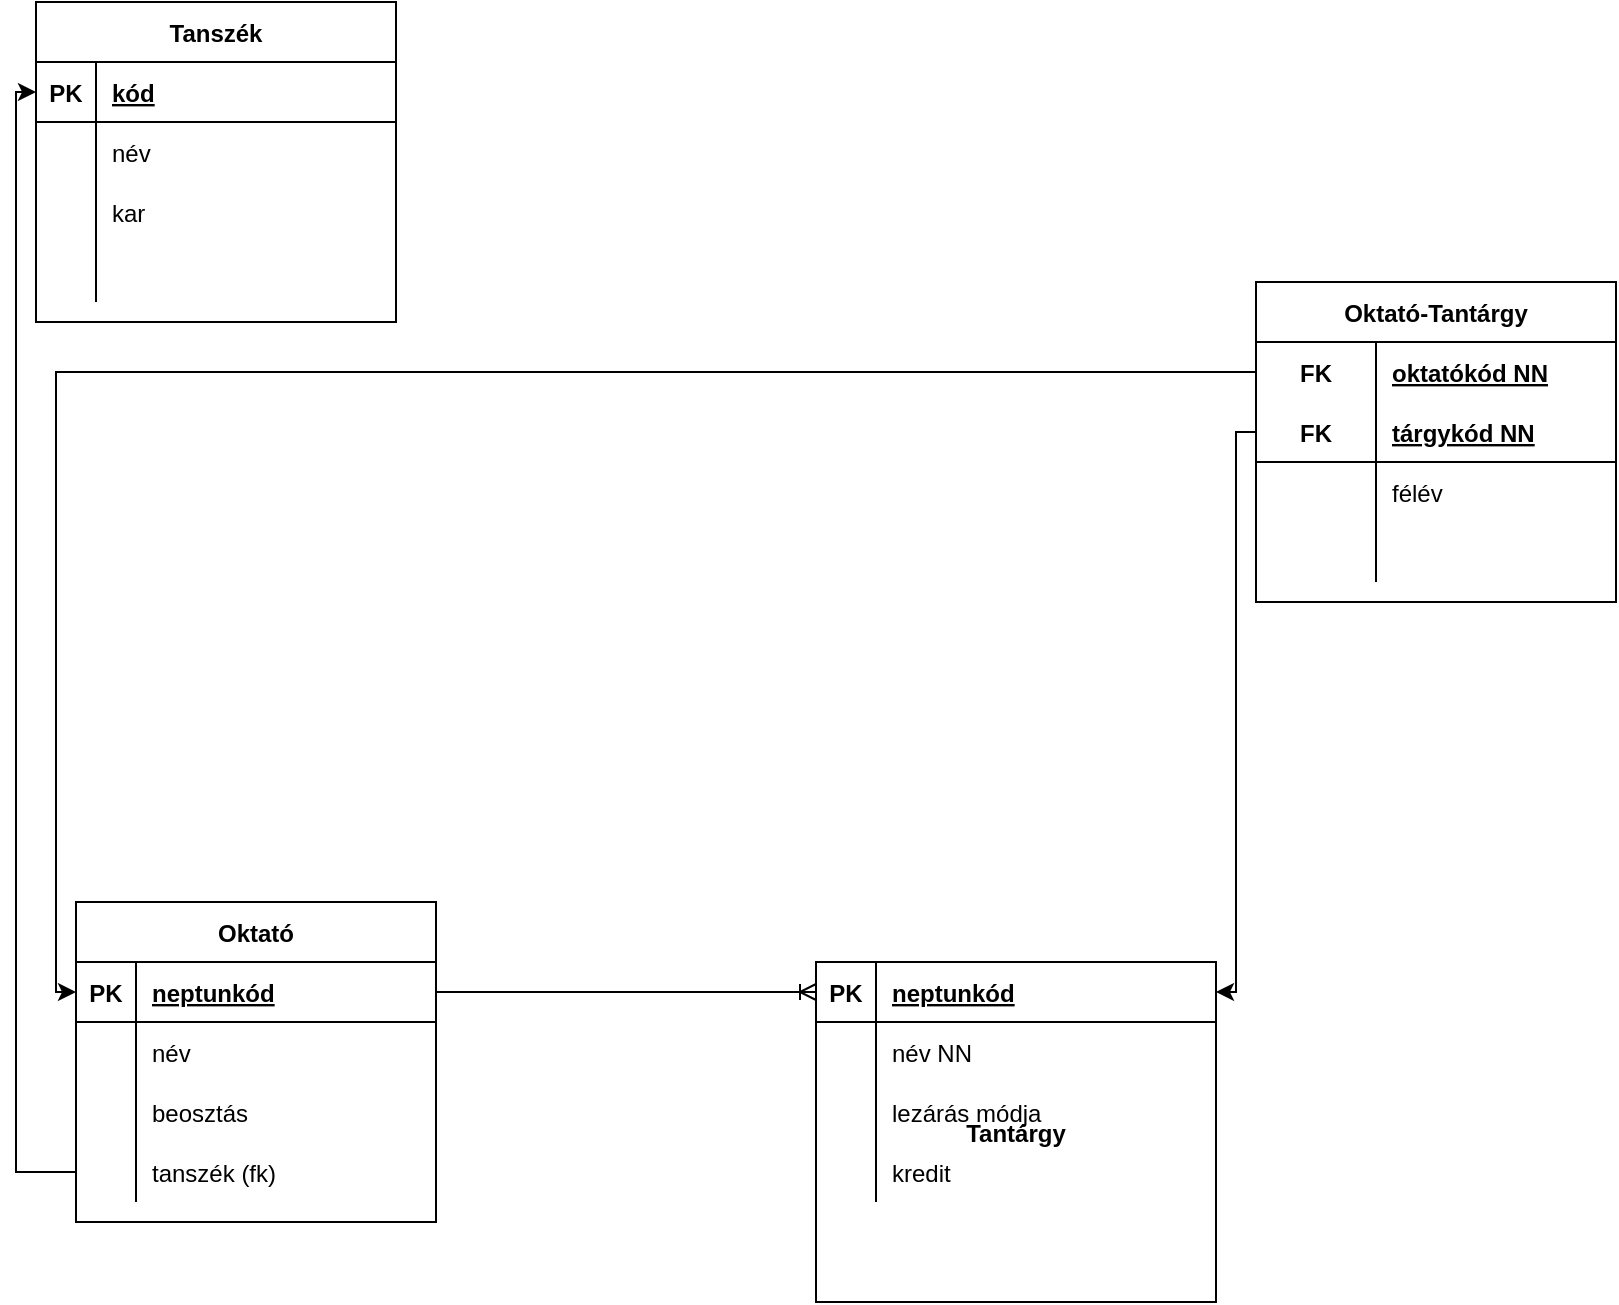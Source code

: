 <mxfile version="20.4.0" type="device"><diagram id="kjzOaBpKX7jb3DSEG2DN" name="1 oldal"><mxGraphModel dx="1422" dy="794" grid="1" gridSize="10" guides="1" tooltips="1" connect="1" arrows="1" fold="1" page="1" pageScale="1" pageWidth="827" pageHeight="1169" math="0" shadow="0"><root><mxCell id="0"/><mxCell id="1" parent="0"/><mxCell id="8bx0E2_gnFYPOQXaInxf-36" style="edgeStyle=orthogonalEdgeStyle;rounded=0;orthogonalLoop=1;jettySize=auto;html=1;exitX=0.5;exitY=1;exitDx=0;exitDy=0;" edge="1" parent="1"><mxGeometry relative="1" as="geometry"><mxPoint x="300" y="600" as="sourcePoint"/><mxPoint x="300" y="600" as="targetPoint"/></mxGeometry></mxCell><mxCell id="8bx0E2_gnFYPOQXaInxf-51" value="Tanszék" style="shape=table;startSize=30;container=1;collapsible=1;childLayout=tableLayout;fixedRows=1;rowLines=0;fontStyle=1;align=center;resizeLast=1;" vertex="1" parent="1"><mxGeometry x="50" y="20" width="180" height="160" as="geometry"/></mxCell><mxCell id="8bx0E2_gnFYPOQXaInxf-52" value="" style="shape=tableRow;horizontal=0;startSize=0;swimlaneHead=0;swimlaneBody=0;fillColor=none;collapsible=0;dropTarget=0;points=[[0,0.5],[1,0.5]];portConstraint=eastwest;top=0;left=0;right=0;bottom=1;" vertex="1" parent="8bx0E2_gnFYPOQXaInxf-51"><mxGeometry y="30" width="180" height="30" as="geometry"/></mxCell><mxCell id="8bx0E2_gnFYPOQXaInxf-53" value="PK" style="shape=partialRectangle;connectable=0;fillColor=none;top=0;left=0;bottom=0;right=0;fontStyle=1;overflow=hidden;" vertex="1" parent="8bx0E2_gnFYPOQXaInxf-52"><mxGeometry width="30" height="30" as="geometry"><mxRectangle width="30" height="30" as="alternateBounds"/></mxGeometry></mxCell><mxCell id="8bx0E2_gnFYPOQXaInxf-54" value="kód" style="shape=partialRectangle;connectable=0;fillColor=none;top=0;left=0;bottom=0;right=0;align=left;spacingLeft=6;fontStyle=5;overflow=hidden;" vertex="1" parent="8bx0E2_gnFYPOQXaInxf-52"><mxGeometry x="30" width="150" height="30" as="geometry"><mxRectangle width="150" height="30" as="alternateBounds"/></mxGeometry></mxCell><mxCell id="8bx0E2_gnFYPOQXaInxf-55" value="" style="shape=tableRow;horizontal=0;startSize=0;swimlaneHead=0;swimlaneBody=0;fillColor=none;collapsible=0;dropTarget=0;points=[[0,0.5],[1,0.5]];portConstraint=eastwest;top=0;left=0;right=0;bottom=0;" vertex="1" parent="8bx0E2_gnFYPOQXaInxf-51"><mxGeometry y="60" width="180" height="30" as="geometry"/></mxCell><mxCell id="8bx0E2_gnFYPOQXaInxf-56" value="" style="shape=partialRectangle;connectable=0;fillColor=none;top=0;left=0;bottom=0;right=0;editable=1;overflow=hidden;" vertex="1" parent="8bx0E2_gnFYPOQXaInxf-55"><mxGeometry width="30" height="30" as="geometry"><mxRectangle width="30" height="30" as="alternateBounds"/></mxGeometry></mxCell><mxCell id="8bx0E2_gnFYPOQXaInxf-57" value="név" style="shape=partialRectangle;connectable=0;fillColor=none;top=0;left=0;bottom=0;right=0;align=left;spacingLeft=6;overflow=hidden;" vertex="1" parent="8bx0E2_gnFYPOQXaInxf-55"><mxGeometry x="30" width="150" height="30" as="geometry"><mxRectangle width="150" height="30" as="alternateBounds"/></mxGeometry></mxCell><mxCell id="8bx0E2_gnFYPOQXaInxf-58" value="" style="shape=tableRow;horizontal=0;startSize=0;swimlaneHead=0;swimlaneBody=0;fillColor=none;collapsible=0;dropTarget=0;points=[[0,0.5],[1,0.5]];portConstraint=eastwest;top=0;left=0;right=0;bottom=0;" vertex="1" parent="8bx0E2_gnFYPOQXaInxf-51"><mxGeometry y="90" width="180" height="30" as="geometry"/></mxCell><mxCell id="8bx0E2_gnFYPOQXaInxf-59" value="" style="shape=partialRectangle;connectable=0;fillColor=none;top=0;left=0;bottom=0;right=0;editable=1;overflow=hidden;" vertex="1" parent="8bx0E2_gnFYPOQXaInxf-58"><mxGeometry width="30" height="30" as="geometry"><mxRectangle width="30" height="30" as="alternateBounds"/></mxGeometry></mxCell><mxCell id="8bx0E2_gnFYPOQXaInxf-60" value="kar" style="shape=partialRectangle;connectable=0;fillColor=none;top=0;left=0;bottom=0;right=0;align=left;spacingLeft=6;overflow=hidden;" vertex="1" parent="8bx0E2_gnFYPOQXaInxf-58"><mxGeometry x="30" width="150" height="30" as="geometry"><mxRectangle width="150" height="30" as="alternateBounds"/></mxGeometry></mxCell><mxCell id="8bx0E2_gnFYPOQXaInxf-61" value="" style="shape=tableRow;horizontal=0;startSize=0;swimlaneHead=0;swimlaneBody=0;fillColor=none;collapsible=0;dropTarget=0;points=[[0,0.5],[1,0.5]];portConstraint=eastwest;top=0;left=0;right=0;bottom=0;" vertex="1" parent="8bx0E2_gnFYPOQXaInxf-51"><mxGeometry y="120" width="180" height="30" as="geometry"/></mxCell><mxCell id="8bx0E2_gnFYPOQXaInxf-62" value="" style="shape=partialRectangle;connectable=0;fillColor=none;top=0;left=0;bottom=0;right=0;editable=1;overflow=hidden;" vertex="1" parent="8bx0E2_gnFYPOQXaInxf-61"><mxGeometry width="30" height="30" as="geometry"><mxRectangle width="30" height="30" as="alternateBounds"/></mxGeometry></mxCell><mxCell id="8bx0E2_gnFYPOQXaInxf-63" value="" style="shape=partialRectangle;connectable=0;fillColor=none;top=0;left=0;bottom=0;right=0;align=left;spacingLeft=6;overflow=hidden;" vertex="1" parent="8bx0E2_gnFYPOQXaInxf-61"><mxGeometry x="30" width="150" height="30" as="geometry"><mxRectangle width="150" height="30" as="alternateBounds"/></mxGeometry></mxCell><mxCell id="8bx0E2_gnFYPOQXaInxf-64" value="Oktató" style="shape=table;startSize=30;container=1;collapsible=1;childLayout=tableLayout;fixedRows=1;rowLines=0;fontStyle=1;align=center;resizeLast=1;" vertex="1" parent="1"><mxGeometry x="70" y="470" width="180" height="160" as="geometry"/></mxCell><mxCell id="8bx0E2_gnFYPOQXaInxf-65" value="" style="shape=tableRow;horizontal=0;startSize=0;swimlaneHead=0;swimlaneBody=0;fillColor=none;collapsible=0;dropTarget=0;points=[[0,0.5],[1,0.5]];portConstraint=eastwest;top=0;left=0;right=0;bottom=1;" vertex="1" parent="8bx0E2_gnFYPOQXaInxf-64"><mxGeometry y="30" width="180" height="30" as="geometry"/></mxCell><mxCell id="8bx0E2_gnFYPOQXaInxf-66" value="PK" style="shape=partialRectangle;connectable=0;fillColor=none;top=0;left=0;bottom=0;right=0;fontStyle=1;overflow=hidden;" vertex="1" parent="8bx0E2_gnFYPOQXaInxf-65"><mxGeometry width="30" height="30" as="geometry"><mxRectangle width="30" height="30" as="alternateBounds"/></mxGeometry></mxCell><mxCell id="8bx0E2_gnFYPOQXaInxf-67" value="neptunkód" style="shape=partialRectangle;connectable=0;fillColor=none;top=0;left=0;bottom=0;right=0;align=left;spacingLeft=6;fontStyle=5;overflow=hidden;" vertex="1" parent="8bx0E2_gnFYPOQXaInxf-65"><mxGeometry x="30" width="150" height="30" as="geometry"><mxRectangle width="150" height="30" as="alternateBounds"/></mxGeometry></mxCell><mxCell id="8bx0E2_gnFYPOQXaInxf-68" value="" style="shape=tableRow;horizontal=0;startSize=0;swimlaneHead=0;swimlaneBody=0;fillColor=none;collapsible=0;dropTarget=0;points=[[0,0.5],[1,0.5]];portConstraint=eastwest;top=0;left=0;right=0;bottom=0;" vertex="1" parent="8bx0E2_gnFYPOQXaInxf-64"><mxGeometry y="60" width="180" height="30" as="geometry"/></mxCell><mxCell id="8bx0E2_gnFYPOQXaInxf-69" value="" style="shape=partialRectangle;connectable=0;fillColor=none;top=0;left=0;bottom=0;right=0;editable=1;overflow=hidden;" vertex="1" parent="8bx0E2_gnFYPOQXaInxf-68"><mxGeometry width="30" height="30" as="geometry"><mxRectangle width="30" height="30" as="alternateBounds"/></mxGeometry></mxCell><mxCell id="8bx0E2_gnFYPOQXaInxf-70" value="név" style="shape=partialRectangle;connectable=0;fillColor=none;top=0;left=0;bottom=0;right=0;align=left;spacingLeft=6;overflow=hidden;" vertex="1" parent="8bx0E2_gnFYPOQXaInxf-68"><mxGeometry x="30" width="150" height="30" as="geometry"><mxRectangle width="150" height="30" as="alternateBounds"/></mxGeometry></mxCell><mxCell id="8bx0E2_gnFYPOQXaInxf-71" value="" style="shape=tableRow;horizontal=0;startSize=0;swimlaneHead=0;swimlaneBody=0;fillColor=none;collapsible=0;dropTarget=0;points=[[0,0.5],[1,0.5]];portConstraint=eastwest;top=0;left=0;right=0;bottom=0;" vertex="1" parent="8bx0E2_gnFYPOQXaInxf-64"><mxGeometry y="90" width="180" height="30" as="geometry"/></mxCell><mxCell id="8bx0E2_gnFYPOQXaInxf-72" value="" style="shape=partialRectangle;connectable=0;fillColor=none;top=0;left=0;bottom=0;right=0;editable=1;overflow=hidden;" vertex="1" parent="8bx0E2_gnFYPOQXaInxf-71"><mxGeometry width="30" height="30" as="geometry"><mxRectangle width="30" height="30" as="alternateBounds"/></mxGeometry></mxCell><mxCell id="8bx0E2_gnFYPOQXaInxf-73" value="beosztás" style="shape=partialRectangle;connectable=0;fillColor=none;top=0;left=0;bottom=0;right=0;align=left;spacingLeft=6;overflow=hidden;" vertex="1" parent="8bx0E2_gnFYPOQXaInxf-71"><mxGeometry x="30" width="150" height="30" as="geometry"><mxRectangle width="150" height="30" as="alternateBounds"/></mxGeometry></mxCell><mxCell id="8bx0E2_gnFYPOQXaInxf-74" value="" style="shape=tableRow;horizontal=0;startSize=0;swimlaneHead=0;swimlaneBody=0;fillColor=none;collapsible=0;dropTarget=0;points=[[0,0.5],[1,0.5]];portConstraint=eastwest;top=0;left=0;right=0;bottom=0;" vertex="1" parent="8bx0E2_gnFYPOQXaInxf-64"><mxGeometry y="120" width="180" height="30" as="geometry"/></mxCell><mxCell id="8bx0E2_gnFYPOQXaInxf-75" value="" style="shape=partialRectangle;connectable=0;fillColor=none;top=0;left=0;bottom=0;right=0;editable=1;overflow=hidden;" vertex="1" parent="8bx0E2_gnFYPOQXaInxf-74"><mxGeometry width="30" height="30" as="geometry"><mxRectangle width="30" height="30" as="alternateBounds"/></mxGeometry></mxCell><mxCell id="8bx0E2_gnFYPOQXaInxf-76" value="tanszék (fk)" style="shape=partialRectangle;connectable=0;fillColor=none;top=0;left=0;bottom=0;right=0;align=left;spacingLeft=6;overflow=hidden;" vertex="1" parent="8bx0E2_gnFYPOQXaInxf-74"><mxGeometry x="30" width="150" height="30" as="geometry"><mxRectangle width="150" height="30" as="alternateBounds"/></mxGeometry></mxCell><mxCell id="8bx0E2_gnFYPOQXaInxf-77" value="Tantárgy" style="shape=table;startSize=0;container=1;collapsible=1;childLayout=tableLayout;fixedRows=1;rowLines=0;fontStyle=1;align=center;resizeLast=1;" vertex="1" parent="1"><mxGeometry x="440" y="500" width="200" height="170" as="geometry"/></mxCell><mxCell id="8bx0E2_gnFYPOQXaInxf-78" value="" style="shape=tableRow;horizontal=0;startSize=0;swimlaneHead=0;swimlaneBody=0;fillColor=none;collapsible=0;dropTarget=0;points=[[0,0.5],[1,0.5]];portConstraint=eastwest;top=0;left=0;right=0;bottom=1;" vertex="1" parent="8bx0E2_gnFYPOQXaInxf-77"><mxGeometry width="200" height="30" as="geometry"/></mxCell><mxCell id="8bx0E2_gnFYPOQXaInxf-79" value="PK" style="shape=partialRectangle;connectable=0;fillColor=none;top=0;left=0;bottom=0;right=0;fontStyle=1;overflow=hidden;" vertex="1" parent="8bx0E2_gnFYPOQXaInxf-78"><mxGeometry width="30" height="30" as="geometry"><mxRectangle width="30" height="30" as="alternateBounds"/></mxGeometry></mxCell><mxCell id="8bx0E2_gnFYPOQXaInxf-80" value="neptunkód" style="shape=partialRectangle;connectable=0;fillColor=none;top=0;left=0;bottom=0;right=0;align=left;spacingLeft=6;fontStyle=5;overflow=hidden;" vertex="1" parent="8bx0E2_gnFYPOQXaInxf-78"><mxGeometry x="30" width="170" height="30" as="geometry"><mxRectangle width="170" height="30" as="alternateBounds"/></mxGeometry></mxCell><mxCell id="8bx0E2_gnFYPOQXaInxf-81" value="" style="shape=tableRow;horizontal=0;startSize=0;swimlaneHead=0;swimlaneBody=0;fillColor=none;collapsible=0;dropTarget=0;points=[[0,0.5],[1,0.5]];portConstraint=eastwest;top=0;left=0;right=0;bottom=0;" vertex="1" parent="8bx0E2_gnFYPOQXaInxf-77"><mxGeometry y="30" width="200" height="30" as="geometry"/></mxCell><mxCell id="8bx0E2_gnFYPOQXaInxf-82" value="" style="shape=partialRectangle;connectable=0;fillColor=none;top=0;left=0;bottom=0;right=0;editable=1;overflow=hidden;" vertex="1" parent="8bx0E2_gnFYPOQXaInxf-81"><mxGeometry width="30" height="30" as="geometry"><mxRectangle width="30" height="30" as="alternateBounds"/></mxGeometry></mxCell><mxCell id="8bx0E2_gnFYPOQXaInxf-83" value="név NN" style="shape=partialRectangle;connectable=0;fillColor=none;top=0;left=0;bottom=0;right=0;align=left;spacingLeft=6;overflow=hidden;" vertex="1" parent="8bx0E2_gnFYPOQXaInxf-81"><mxGeometry x="30" width="170" height="30" as="geometry"><mxRectangle width="170" height="30" as="alternateBounds"/></mxGeometry></mxCell><mxCell id="8bx0E2_gnFYPOQXaInxf-87" value="" style="shape=tableRow;horizontal=0;startSize=0;swimlaneHead=0;swimlaneBody=0;fillColor=none;collapsible=0;dropTarget=0;points=[[0,0.5],[1,0.5]];portConstraint=eastwest;top=0;left=0;right=0;bottom=0;" vertex="1" parent="8bx0E2_gnFYPOQXaInxf-77"><mxGeometry y="60" width="200" height="30" as="geometry"/></mxCell><mxCell id="8bx0E2_gnFYPOQXaInxf-88" value="" style="shape=partialRectangle;connectable=0;fillColor=none;top=0;left=0;bottom=0;right=0;editable=1;overflow=hidden;" vertex="1" parent="8bx0E2_gnFYPOQXaInxf-87"><mxGeometry width="30" height="30" as="geometry"><mxRectangle width="30" height="30" as="alternateBounds"/></mxGeometry></mxCell><mxCell id="8bx0E2_gnFYPOQXaInxf-89" value="lezárás módja" style="shape=partialRectangle;connectable=0;fillColor=none;top=0;left=0;bottom=0;right=0;align=left;spacingLeft=6;overflow=hidden;" vertex="1" parent="8bx0E2_gnFYPOQXaInxf-87"><mxGeometry x="30" width="170" height="30" as="geometry"><mxRectangle width="170" height="30" as="alternateBounds"/></mxGeometry></mxCell><mxCell id="8bx0E2_gnFYPOQXaInxf-84" value="" style="shape=tableRow;horizontal=0;startSize=0;swimlaneHead=0;swimlaneBody=0;fillColor=none;collapsible=0;dropTarget=0;points=[[0,0.5],[1,0.5]];portConstraint=eastwest;top=0;left=0;right=0;bottom=0;" vertex="1" parent="8bx0E2_gnFYPOQXaInxf-77"><mxGeometry y="90" width="200" height="30" as="geometry"/></mxCell><mxCell id="8bx0E2_gnFYPOQXaInxf-85" value="" style="shape=partialRectangle;connectable=0;fillColor=none;top=0;left=0;bottom=0;right=0;editable=1;overflow=hidden;" vertex="1" parent="8bx0E2_gnFYPOQXaInxf-84"><mxGeometry width="30" height="30" as="geometry"><mxRectangle width="30" height="30" as="alternateBounds"/></mxGeometry></mxCell><mxCell id="8bx0E2_gnFYPOQXaInxf-86" value="kredit" style="shape=partialRectangle;connectable=0;fillColor=none;top=0;left=0;bottom=0;right=0;align=left;spacingLeft=6;overflow=hidden;" vertex="1" parent="8bx0E2_gnFYPOQXaInxf-84"><mxGeometry x="30" width="170" height="30" as="geometry"><mxRectangle width="170" height="30" as="alternateBounds"/></mxGeometry></mxCell><mxCell id="8bx0E2_gnFYPOQXaInxf-122" value="Oktató-Tantárgy" style="shape=table;startSize=30;container=1;collapsible=1;childLayout=tableLayout;fixedRows=1;rowLines=0;fontStyle=1;align=center;resizeLast=1;" vertex="1" parent="1"><mxGeometry x="660" y="160" width="180" height="160" as="geometry"/></mxCell><mxCell id="8bx0E2_gnFYPOQXaInxf-123" value="" style="shape=tableRow;horizontal=0;startSize=0;swimlaneHead=0;swimlaneBody=0;fillColor=none;collapsible=0;dropTarget=0;points=[[0,0.5],[1,0.5]];portConstraint=eastwest;top=0;left=0;right=0;bottom=0;" vertex="1" parent="8bx0E2_gnFYPOQXaInxf-122"><mxGeometry y="30" width="180" height="30" as="geometry"/></mxCell><mxCell id="8bx0E2_gnFYPOQXaInxf-124" value="FK" style="shape=partialRectangle;connectable=0;fillColor=none;top=0;left=0;bottom=0;right=0;fontStyle=1;overflow=hidden;" vertex="1" parent="8bx0E2_gnFYPOQXaInxf-123"><mxGeometry width="60" height="30" as="geometry"><mxRectangle width="60" height="30" as="alternateBounds"/></mxGeometry></mxCell><mxCell id="8bx0E2_gnFYPOQXaInxf-125" value="oktatókód NN" style="shape=partialRectangle;connectable=0;fillColor=none;top=0;left=0;bottom=0;right=0;align=left;spacingLeft=6;fontStyle=5;overflow=hidden;" vertex="1" parent="8bx0E2_gnFYPOQXaInxf-123"><mxGeometry x="60" width="120" height="30" as="geometry"><mxRectangle width="120" height="30" as="alternateBounds"/></mxGeometry></mxCell><mxCell id="8bx0E2_gnFYPOQXaInxf-126" value="" style="shape=tableRow;horizontal=0;startSize=0;swimlaneHead=0;swimlaneBody=0;fillColor=none;collapsible=0;dropTarget=0;points=[[0,0.5],[1,0.5]];portConstraint=eastwest;top=0;left=0;right=0;bottom=1;" vertex="1" parent="8bx0E2_gnFYPOQXaInxf-122"><mxGeometry y="60" width="180" height="30" as="geometry"/></mxCell><mxCell id="8bx0E2_gnFYPOQXaInxf-127" value="FK" style="shape=partialRectangle;connectable=0;fillColor=none;top=0;left=0;bottom=0;right=0;fontStyle=1;overflow=hidden;" vertex="1" parent="8bx0E2_gnFYPOQXaInxf-126"><mxGeometry width="60" height="30" as="geometry"><mxRectangle width="60" height="30" as="alternateBounds"/></mxGeometry></mxCell><mxCell id="8bx0E2_gnFYPOQXaInxf-128" value="tárgykód NN" style="shape=partialRectangle;connectable=0;fillColor=none;top=0;left=0;bottom=0;right=0;align=left;spacingLeft=6;fontStyle=5;overflow=hidden;" vertex="1" parent="8bx0E2_gnFYPOQXaInxf-126"><mxGeometry x="60" width="120" height="30" as="geometry"><mxRectangle width="120" height="30" as="alternateBounds"/></mxGeometry></mxCell><mxCell id="8bx0E2_gnFYPOQXaInxf-129" value="" style="shape=tableRow;horizontal=0;startSize=0;swimlaneHead=0;swimlaneBody=0;fillColor=none;collapsible=0;dropTarget=0;points=[[0,0.5],[1,0.5]];portConstraint=eastwest;top=0;left=0;right=0;bottom=0;" vertex="1" parent="8bx0E2_gnFYPOQXaInxf-122"><mxGeometry y="90" width="180" height="30" as="geometry"/></mxCell><mxCell id="8bx0E2_gnFYPOQXaInxf-130" value="" style="shape=partialRectangle;connectable=0;fillColor=none;top=0;left=0;bottom=0;right=0;editable=1;overflow=hidden;" vertex="1" parent="8bx0E2_gnFYPOQXaInxf-129"><mxGeometry width="60" height="30" as="geometry"><mxRectangle width="60" height="30" as="alternateBounds"/></mxGeometry></mxCell><mxCell id="8bx0E2_gnFYPOQXaInxf-131" value="félév" style="shape=partialRectangle;connectable=0;fillColor=none;top=0;left=0;bottom=0;right=0;align=left;spacingLeft=6;overflow=hidden;" vertex="1" parent="8bx0E2_gnFYPOQXaInxf-129"><mxGeometry x="60" width="120" height="30" as="geometry"><mxRectangle width="120" height="30" as="alternateBounds"/></mxGeometry></mxCell><mxCell id="8bx0E2_gnFYPOQXaInxf-132" value="" style="shape=tableRow;horizontal=0;startSize=0;swimlaneHead=0;swimlaneBody=0;fillColor=none;collapsible=0;dropTarget=0;points=[[0,0.5],[1,0.5]];portConstraint=eastwest;top=0;left=0;right=0;bottom=0;" vertex="1" parent="8bx0E2_gnFYPOQXaInxf-122"><mxGeometry y="120" width="180" height="30" as="geometry"/></mxCell><mxCell id="8bx0E2_gnFYPOQXaInxf-133" value="" style="shape=partialRectangle;connectable=0;fillColor=none;top=0;left=0;bottom=0;right=0;editable=1;overflow=hidden;" vertex="1" parent="8bx0E2_gnFYPOQXaInxf-132"><mxGeometry width="60" height="30" as="geometry"><mxRectangle width="60" height="30" as="alternateBounds"/></mxGeometry></mxCell><mxCell id="8bx0E2_gnFYPOQXaInxf-134" value="" style="shape=partialRectangle;connectable=0;fillColor=none;top=0;left=0;bottom=0;right=0;align=left;spacingLeft=6;overflow=hidden;" vertex="1" parent="8bx0E2_gnFYPOQXaInxf-132"><mxGeometry x="60" width="120" height="30" as="geometry"><mxRectangle width="120" height="30" as="alternateBounds"/></mxGeometry></mxCell><mxCell id="8bx0E2_gnFYPOQXaInxf-142" value="" style="edgeStyle=orthogonalEdgeStyle;fontSize=12;html=1;endArrow=ERoneToMany;rounded=0;exitX=1;exitY=0.5;exitDx=0;exitDy=0;entryX=0;entryY=0.5;entryDx=0;entryDy=0;" edge="1" parent="1" source="8bx0E2_gnFYPOQXaInxf-65" target="8bx0E2_gnFYPOQXaInxf-78"><mxGeometry width="100" height="100" relative="1" as="geometry"><mxPoint x="360" y="370" as="sourcePoint"/><mxPoint x="460" y="270" as="targetPoint"/></mxGeometry></mxCell><mxCell id="8bx0E2_gnFYPOQXaInxf-146" value="" style="endArrow=classic;html=1;rounded=0;exitX=0;exitY=0.5;exitDx=0;exitDy=0;entryX=1;entryY=0.5;entryDx=0;entryDy=0;edgeStyle=orthogonalEdgeStyle;" edge="1" parent="1" source="8bx0E2_gnFYPOQXaInxf-126" target="8bx0E2_gnFYPOQXaInxf-78"><mxGeometry width="50" height="50" relative="1" as="geometry"><mxPoint x="390" y="340" as="sourcePoint"/><mxPoint x="440" y="290" as="targetPoint"/></mxGeometry></mxCell><mxCell id="8bx0E2_gnFYPOQXaInxf-148" value="" style="endArrow=classic;html=1;rounded=0;exitX=0;exitY=0.5;exitDx=0;exitDy=0;entryX=0;entryY=0.5;entryDx=0;entryDy=0;edgeStyle=orthogonalEdgeStyle;" edge="1" parent="1" source="8bx0E2_gnFYPOQXaInxf-123" target="8bx0E2_gnFYPOQXaInxf-65"><mxGeometry width="50" height="50" relative="1" as="geometry"><mxPoint x="390" y="340" as="sourcePoint"/><mxPoint x="440" y="290" as="targetPoint"/></mxGeometry></mxCell><mxCell id="8bx0E2_gnFYPOQXaInxf-149" value="" style="endArrow=classic;html=1;rounded=0;entryX=0;entryY=0.5;entryDx=0;entryDy=0;exitX=0;exitY=0.5;exitDx=0;exitDy=0;edgeStyle=orthogonalEdgeStyle;" edge="1" parent="1" source="8bx0E2_gnFYPOQXaInxf-74" target="8bx0E2_gnFYPOQXaInxf-52"><mxGeometry width="50" height="50" relative="1" as="geometry"><mxPoint x="390" y="340" as="sourcePoint"/><mxPoint x="440" y="290" as="targetPoint"/></mxGeometry></mxCell></root></mxGraphModel></diagram></mxfile>